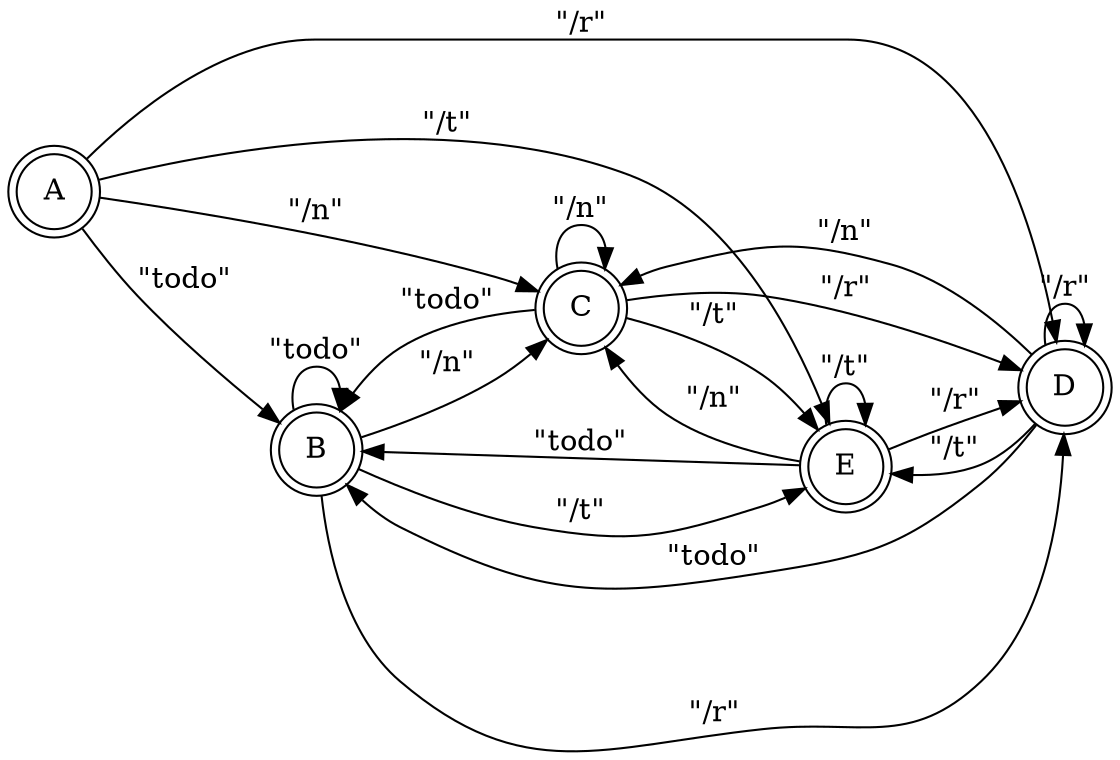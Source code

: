digraph G { 
size ="30";
rankdir=LR;
A [shape="doublecircle"];
B [shape="doublecircle"];
C [shape="doublecircle"];
D [shape="doublecircle"];
E [shape="doublecircle"];
A -> B [label="\"todo\""];
A -> C [label="\"/n\""];
A -> D [label="\"/r\""];
A -> E [label="\"/t\""];
B -> B [label="\"todo\""];
B -> C [label="\"/n\""];
B -> D [label="\"/r\""];
B -> E [label="\"/t\""];
C -> B [label="\"todo\""];
C -> C [label="\"/n\""];
C -> D [label="\"/r\""];
C -> E [label="\"/t\""];
D -> B [label="\"todo\""];
D -> C [label="\"/n\""];
D -> D [label="\"/r\""];
D -> E [label="\"/t\""];
E -> B [label="\"todo\""];
E -> C [label="\"/n\""];
E -> D [label="\"/r\""];
E -> E [label="\"/t\""];
}